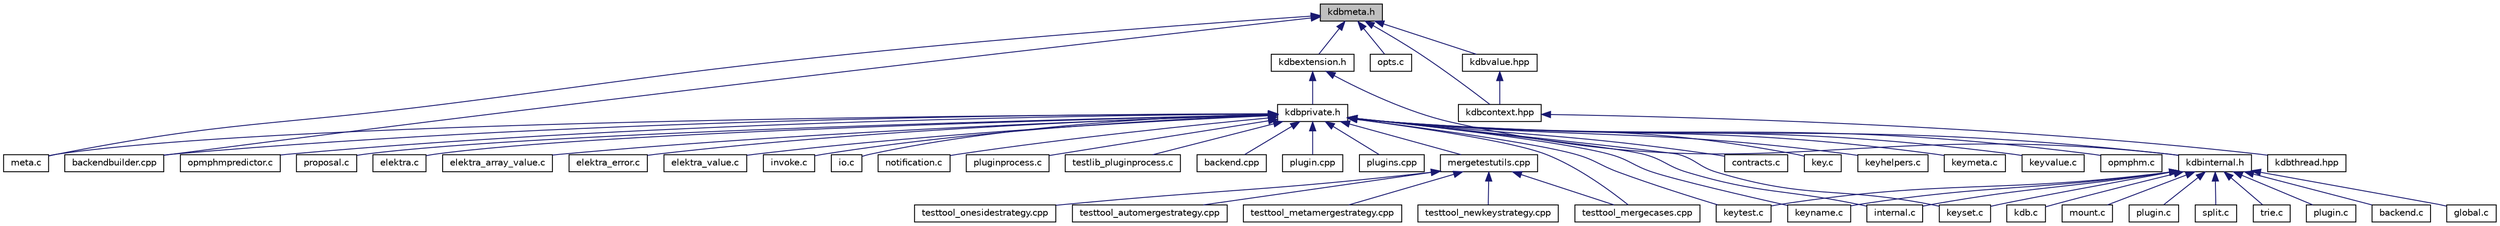 digraph "kdbmeta.h"
{
 // LATEX_PDF_SIZE
  edge [fontname="Helvetica",fontsize="10",labelfontname="Helvetica",labelfontsize="10"];
  node [fontname="Helvetica",fontsize="10",shape=record];
  Node1 [label="kdbmeta.h",height=0.2,width=0.4,color="black", fillcolor="grey75", style="filled", fontcolor="black",tooltip="metadata functions"];
  Node1 -> Node2 [dir="back",color="midnightblue",fontsize="10",style="solid",fontname="Helvetica"];
  Node2 [label="meta.c",height=0.2,width=0.4,color="black", fillcolor="white", style="filled",URL="$meta_8c.html",tooltip="Methods for metadata manipulation."];
  Node1 -> Node3 [dir="back",color="midnightblue",fontsize="10",style="solid",fontname="Helvetica"];
  Node3 [label="opts.c",height=0.2,width=0.4,color="black", fillcolor="white", style="filled",URL="$opts_8c.html",tooltip="Support library used by plugin gopts."];
  Node1 -> Node4 [dir="back",color="midnightblue",fontsize="10",style="solid",fontname="Helvetica"];
  Node4 [label="backendbuilder.cpp",height=0.2,width=0.4,color="black", fillcolor="white", style="filled",URL="$backendbuilder_8cpp.html",tooltip="Implementation of backend builder."];
  Node1 -> Node5 [dir="back",color="midnightblue",fontsize="10",style="solid",fontname="Helvetica"];
  Node5 [label="kdbextension.h",height=0.2,width=0.4,color="black", fillcolor="white", style="filled",URL="$kdbextension_8h.html",tooltip="Extension functionality."];
  Node5 -> Node6 [dir="back",color="midnightblue",fontsize="10",style="solid",fontname="Helvetica"];
  Node6 [label="kdbinternal.h",height=0.2,width=0.4,color="black", fillcolor="white", style="filled",URL="$kdbinternal_8h.html",tooltip="Includes most internal header files."];
  Node6 -> Node7 [dir="back",color="midnightblue",fontsize="10",style="solid",fontname="Helvetica"];
  Node7 [label="backend.c",height=0.2,width=0.4,color="black", fillcolor="white", style="filled",URL="$backend_8c.html",tooltip="Everything related to a backend."];
  Node6 -> Node8 [dir="back",color="midnightblue",fontsize="10",style="solid",fontname="Helvetica"];
  Node8 [label="global.c",height=0.2,width=0.4,color="black", fillcolor="white", style="filled",URL="$global_8c.html",tooltip="Helpers for global plugins."];
  Node6 -> Node9 [dir="back",color="midnightblue",fontsize="10",style="solid",fontname="Helvetica"];
  Node9 [label="internal.c",height=0.2,width=0.4,color="black", fillcolor="white", style="filled",URL="$internal_8c.html",tooltip="Internal methods for Elektra."];
  Node6 -> Node10 [dir="back",color="midnightblue",fontsize="10",style="solid",fontname="Helvetica"];
  Node10 [label="kdb.c",height=0.2,width=0.4,color="black", fillcolor="white", style="filled",URL="$kdb_8c.html",tooltip="Low level functions for access the Key Database."];
  Node6 -> Node11 [dir="back",color="midnightblue",fontsize="10",style="solid",fontname="Helvetica"];
  Node11 [label="keyname.c",height=0.2,width=0.4,color="black", fillcolor="white", style="filled",URL="$elektra_2keyname_8c.html",tooltip="Methods for Key name manipulation."];
  Node6 -> Node12 [dir="back",color="midnightblue",fontsize="10",style="solid",fontname="Helvetica"];
  Node12 [label="keyset.c",height=0.2,width=0.4,color="black", fillcolor="white", style="filled",URL="$keyset_8c.html",tooltip="Methods for key sets."];
  Node6 -> Node13 [dir="back",color="midnightblue",fontsize="10",style="solid",fontname="Helvetica"];
  Node13 [label="keytest.c",height=0.2,width=0.4,color="black", fillcolor="white", style="filled",URL="$keytest_8c.html",tooltip="Methods for making tests."];
  Node6 -> Node14 [dir="back",color="midnightblue",fontsize="10",style="solid",fontname="Helvetica"];
  Node14 [label="mount.c",height=0.2,width=0.4,color="black", fillcolor="white", style="filled",URL="$mount_8c.html",tooltip="Internals of mount functionality."];
  Node6 -> Node15 [dir="back",color="midnightblue",fontsize="10",style="solid",fontname="Helvetica"];
  Node15 [label="plugin.c",height=0.2,width=0.4,color="black", fillcolor="white", style="filled",URL="$elektra_2plugin_8c.html",tooltip="Interna of plugin functionality."];
  Node6 -> Node16 [dir="back",color="midnightblue",fontsize="10",style="solid",fontname="Helvetica"];
  Node16 [label="split.c",height=0.2,width=0.4,color="black", fillcolor="white", style="filled",URL="$split_8c.html",tooltip="Interna of splitting functionality."];
  Node6 -> Node17 [dir="back",color="midnightblue",fontsize="10",style="solid",fontname="Helvetica"];
  Node17 [label="trie.c",height=0.2,width=0.4,color="black", fillcolor="white", style="filled",URL="$trie_8c.html",tooltip="Interna of trie functionality."];
  Node6 -> Node18 [dir="back",color="midnightblue",fontsize="10",style="solid",fontname="Helvetica"];
  Node18 [label="plugin.c",height=0.2,width=0.4,color="black", fillcolor="white", style="filled",URL="$plugin_2plugin_8c.html",tooltip="Access plugin handle."];
  Node5 -> Node19 [dir="back",color="midnightblue",fontsize="10",style="solid",fontname="Helvetica"];
  Node19 [label="kdbprivate.h",height=0.2,width=0.4,color="black", fillcolor="white", style="filled",URL="$kdbprivate_8h.html",tooltip="Private declarations."];
  Node19 -> Node20 [dir="back",color="midnightblue",fontsize="10",style="solid",fontname="Helvetica"];
  Node20 [label="contracts.c",height=0.2,width=0.4,color="black", fillcolor="white", style="filled",URL="$contracts_8c.html",tooltip="Contract constructors for kdbOpen()"];
  Node19 -> Node9 [dir="back",color="midnightblue",fontsize="10",style="solid",fontname="Helvetica"];
  Node19 -> Node21 [dir="back",color="midnightblue",fontsize="10",style="solid",fontname="Helvetica"];
  Node21 [label="key.c",height=0.2,width=0.4,color="black", fillcolor="white", style="filled",URL="$key_8c.html",tooltip="Methods for Key manipulation."];
  Node19 -> Node22 [dir="back",color="midnightblue",fontsize="10",style="solid",fontname="Helvetica"];
  Node22 [label="keyhelpers.c",height=0.2,width=0.4,color="black", fillcolor="white", style="filled",URL="$keyhelpers_8c.html",tooltip="Helpers for key manipulation."];
  Node19 -> Node23 [dir="back",color="midnightblue",fontsize="10",style="solid",fontname="Helvetica"];
  Node23 [label="keymeta.c",height=0.2,width=0.4,color="black", fillcolor="white", style="filled",URL="$keymeta_8c.html",tooltip="Methods to do various operations on Key metadata."];
  Node19 -> Node11 [dir="back",color="midnightblue",fontsize="10",style="solid",fontname="Helvetica"];
  Node19 -> Node12 [dir="back",color="midnightblue",fontsize="10",style="solid",fontname="Helvetica"];
  Node19 -> Node13 [dir="back",color="midnightblue",fontsize="10",style="solid",fontname="Helvetica"];
  Node19 -> Node24 [dir="back",color="midnightblue",fontsize="10",style="solid",fontname="Helvetica"];
  Node24 [label="keyvalue.c",height=0.2,width=0.4,color="black", fillcolor="white", style="filled",URL="$keyvalue_8c.html",tooltip="Methods for Key value manipulation."];
  Node19 -> Node25 [dir="back",color="midnightblue",fontsize="10",style="solid",fontname="Helvetica"];
  Node25 [label="opmphm.c",height=0.2,width=0.4,color="black", fillcolor="white", style="filled",URL="$opmphm_8c.html",tooltip="The Order Preserving Minimal Perfect Hash Map."];
  Node19 -> Node26 [dir="back",color="midnightblue",fontsize="10",style="solid",fontname="Helvetica"];
  Node26 [label="opmphmpredictor.c",height=0.2,width=0.4,color="black", fillcolor="white", style="filled",URL="$opmphmpredictor_8c.html",tooltip="The Order Preserving Minimal Perfect Hash Map Predictor."];
  Node19 -> Node27 [dir="back",color="midnightblue",fontsize="10",style="solid",fontname="Helvetica"];
  Node27 [label="proposal.c",height=0.2,width=0.4,color="black", fillcolor="white", style="filled",URL="$proposal_8c.html",tooltip="Implementation of proposed API enhancements."];
  Node19 -> Node28 [dir="back",color="midnightblue",fontsize="10",style="solid",fontname="Helvetica"];
  Node28 [label="elektra.c",height=0.2,width=0.4,color="black", fillcolor="white", style="filled",URL="$elektra_8c.html",tooltip="Elektra High Level API."];
  Node19 -> Node29 [dir="back",color="midnightblue",fontsize="10",style="solid",fontname="Helvetica"];
  Node29 [label="elektra_array_value.c",height=0.2,width=0.4,color="black", fillcolor="white", style="filled",URL="$elektra__array__value_8c.html",tooltip="Elektra High Level API."];
  Node19 -> Node30 [dir="back",color="midnightblue",fontsize="10",style="solid",fontname="Helvetica"];
  Node30 [label="elektra_error.c",height=0.2,width=0.4,color="black", fillcolor="white", style="filled",URL="$elektra__error_8c.html",tooltip="The error module of the High level API."];
  Node19 -> Node31 [dir="back",color="midnightblue",fontsize="10",style="solid",fontname="Helvetica"];
  Node31 [label="elektra_value.c",height=0.2,width=0.4,color="black", fillcolor="white", style="filled",URL="$elektra__value_8c.html",tooltip="Elektra High Level API."];
  Node19 -> Node32 [dir="back",color="midnightblue",fontsize="10",style="solid",fontname="Helvetica"];
  Node32 [label="invoke.c",height=0.2,width=0.4,color="black", fillcolor="white", style="filled",URL="$invoke_8c.html",tooltip="Library for invoking exported plugin functions."];
  Node19 -> Node33 [dir="back",color="midnightblue",fontsize="10",style="solid",fontname="Helvetica"];
  Node33 [label="io.c",height=0.2,width=0.4,color="black", fillcolor="white", style="filled",URL="$io_8c.html",tooltip="Implementation of I/O functions as defined in kdbio.h."];
  Node19 -> Node2 [dir="back",color="midnightblue",fontsize="10",style="solid",fontname="Helvetica"];
  Node19 -> Node34 [dir="back",color="midnightblue",fontsize="10",style="solid",fontname="Helvetica"];
  Node34 [label="notification.c",height=0.2,width=0.4,color="black", fillcolor="white", style="filled",URL="$notification_8c.html",tooltip="Implementation of notification functions as defined in kdbnotification.h."];
  Node19 -> Node35 [dir="back",color="midnightblue",fontsize="10",style="solid",fontname="Helvetica"];
  Node35 [label="pluginprocess.c",height=0.2,width=0.4,color="black", fillcolor="white", style="filled",URL="$pluginprocess_8c.html",tooltip="Source for the pluginprocess library."];
  Node19 -> Node36 [dir="back",color="midnightblue",fontsize="10",style="solid",fontname="Helvetica"];
  Node36 [label="testlib_pluginprocess.c",height=0.2,width=0.4,color="black", fillcolor="white", style="filled",URL="$testlib__pluginprocess_8c.html",tooltip="Tests for pluginprocess library."];
  Node19 -> Node37 [dir="back",color="midnightblue",fontsize="10",style="solid",fontname="Helvetica"];
  Node37 [label="backend.cpp",height=0.2,width=0.4,color="black", fillcolor="white", style="filled",URL="$src_2backend_8cpp.html",tooltip="Implementation of backend."];
  Node19 -> Node4 [dir="back",color="midnightblue",fontsize="10",style="solid",fontname="Helvetica"];
  Node19 -> Node38 [dir="back",color="midnightblue",fontsize="10",style="solid",fontname="Helvetica"];
  Node38 [label="plugin.cpp",height=0.2,width=0.4,color="black", fillcolor="white", style="filled",URL="$plugin_8cpp.html",tooltip="Implementation of plugin."];
  Node19 -> Node39 [dir="back",color="midnightblue",fontsize="10",style="solid",fontname="Helvetica"];
  Node39 [label="plugins.cpp",height=0.2,width=0.4,color="black", fillcolor="white", style="filled",URL="$plugins_8cpp.html",tooltip="Implementation of set/get/error plugins."];
  Node19 -> Node40 [dir="back",color="midnightblue",fontsize="10",style="solid",fontname="Helvetica"];
  Node40 [label="mergetestutils.cpp",height=0.2,width=0.4,color="black", fillcolor="white", style="filled",URL="$mergetestutils_8cpp.html",tooltip="Implements a helper class for merge related tests."];
  Node40 -> Node41 [dir="back",color="midnightblue",fontsize="10",style="solid",fontname="Helvetica"];
  Node41 [label="testtool_automergestrategy.cpp",height=0.2,width=0.4,color="black", fillcolor="white", style="filled",URL="$testtool__automergestrategy_8cpp.html",tooltip="Tests for the AutoMergeStrategy."];
  Node40 -> Node42 [dir="back",color="midnightblue",fontsize="10",style="solid",fontname="Helvetica"];
  Node42 [label="testtool_mergecases.cpp",height=0.2,width=0.4,color="black", fillcolor="white", style="filled",URL="$testtool__mergecases_8cpp.html",tooltip="Tests for the ThreeWayMerge."];
  Node40 -> Node43 [dir="back",color="midnightblue",fontsize="10",style="solid",fontname="Helvetica"];
  Node43 [label="testtool_metamergestrategy.cpp",height=0.2,width=0.4,color="black", fillcolor="white", style="filled",URL="$testtool__metamergestrategy_8cpp.html",tooltip="Tests for the MetaMergeStrategy."];
  Node40 -> Node44 [dir="back",color="midnightblue",fontsize="10",style="solid",fontname="Helvetica"];
  Node44 [label="testtool_newkeystrategy.cpp",height=0.2,width=0.4,color="black", fillcolor="white", style="filled",URL="$testtool__newkeystrategy_8cpp.html",tooltip="Tests for the NewKeyStrategy."];
  Node40 -> Node45 [dir="back",color="midnightblue",fontsize="10",style="solid",fontname="Helvetica"];
  Node45 [label="testtool_onesidestrategy.cpp",height=0.2,width=0.4,color="black", fillcolor="white", style="filled",URL="$testtool__onesidestrategy_8cpp.html",tooltip="Tests for the OneSideStrategy."];
  Node19 -> Node42 [dir="back",color="midnightblue",fontsize="10",style="solid",fontname="Helvetica"];
  Node19 -> Node6 [dir="back",color="midnightblue",fontsize="10",style="solid",fontname="Helvetica"];
  Node1 -> Node46 [dir="back",color="midnightblue",fontsize="10",style="solid",fontname="Helvetica"];
  Node46 [label="kdbcontext.hpp",height=0.2,width=0.4,color="black", fillcolor="white", style="filled",URL="$kdbcontext_8hpp.html",tooltip=" "];
  Node46 -> Node47 [dir="back",color="midnightblue",fontsize="10",style="solid",fontname="Helvetica"];
  Node47 [label="kdbthread.hpp",height=0.2,width=0.4,color="black", fillcolor="white", style="filled",URL="$kdbthread_8hpp.html",tooltip=" "];
  Node1 -> Node48 [dir="back",color="midnightblue",fontsize="10",style="solid",fontname="Helvetica"];
  Node48 [label="kdbvalue.hpp",height=0.2,width=0.4,color="black", fillcolor="white", style="filled",URL="$kdbvalue_8hpp.html",tooltip=" "];
  Node48 -> Node46 [dir="back",color="midnightblue",fontsize="10",style="solid",fontname="Helvetica"];
}
